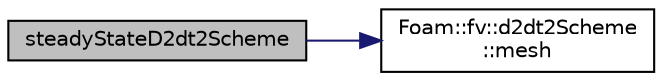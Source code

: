 digraph "steadyStateD2dt2Scheme"
{
  bgcolor="transparent";
  edge [fontname="Helvetica",fontsize="10",labelfontname="Helvetica",labelfontsize="10"];
  node [fontname="Helvetica",fontsize="10",shape=record];
  rankdir="LR";
  Node1 [label="steadyStateD2dt2Scheme",height=0.2,width=0.4,color="black", fillcolor="grey75", style="filled" fontcolor="black"];
  Node1 -> Node2 [color="midnightblue",fontsize="10",style="solid",fontname="Helvetica"];
  Node2 [label="Foam::fv::d2dt2Scheme\l::mesh",height=0.2,width=0.4,color="black",URL="$classFoam_1_1fv_1_1d2dt2Scheme.html#a9687e6999ad5ae21072ec74623f049ff",tooltip="Return mesh reference. "];
}

